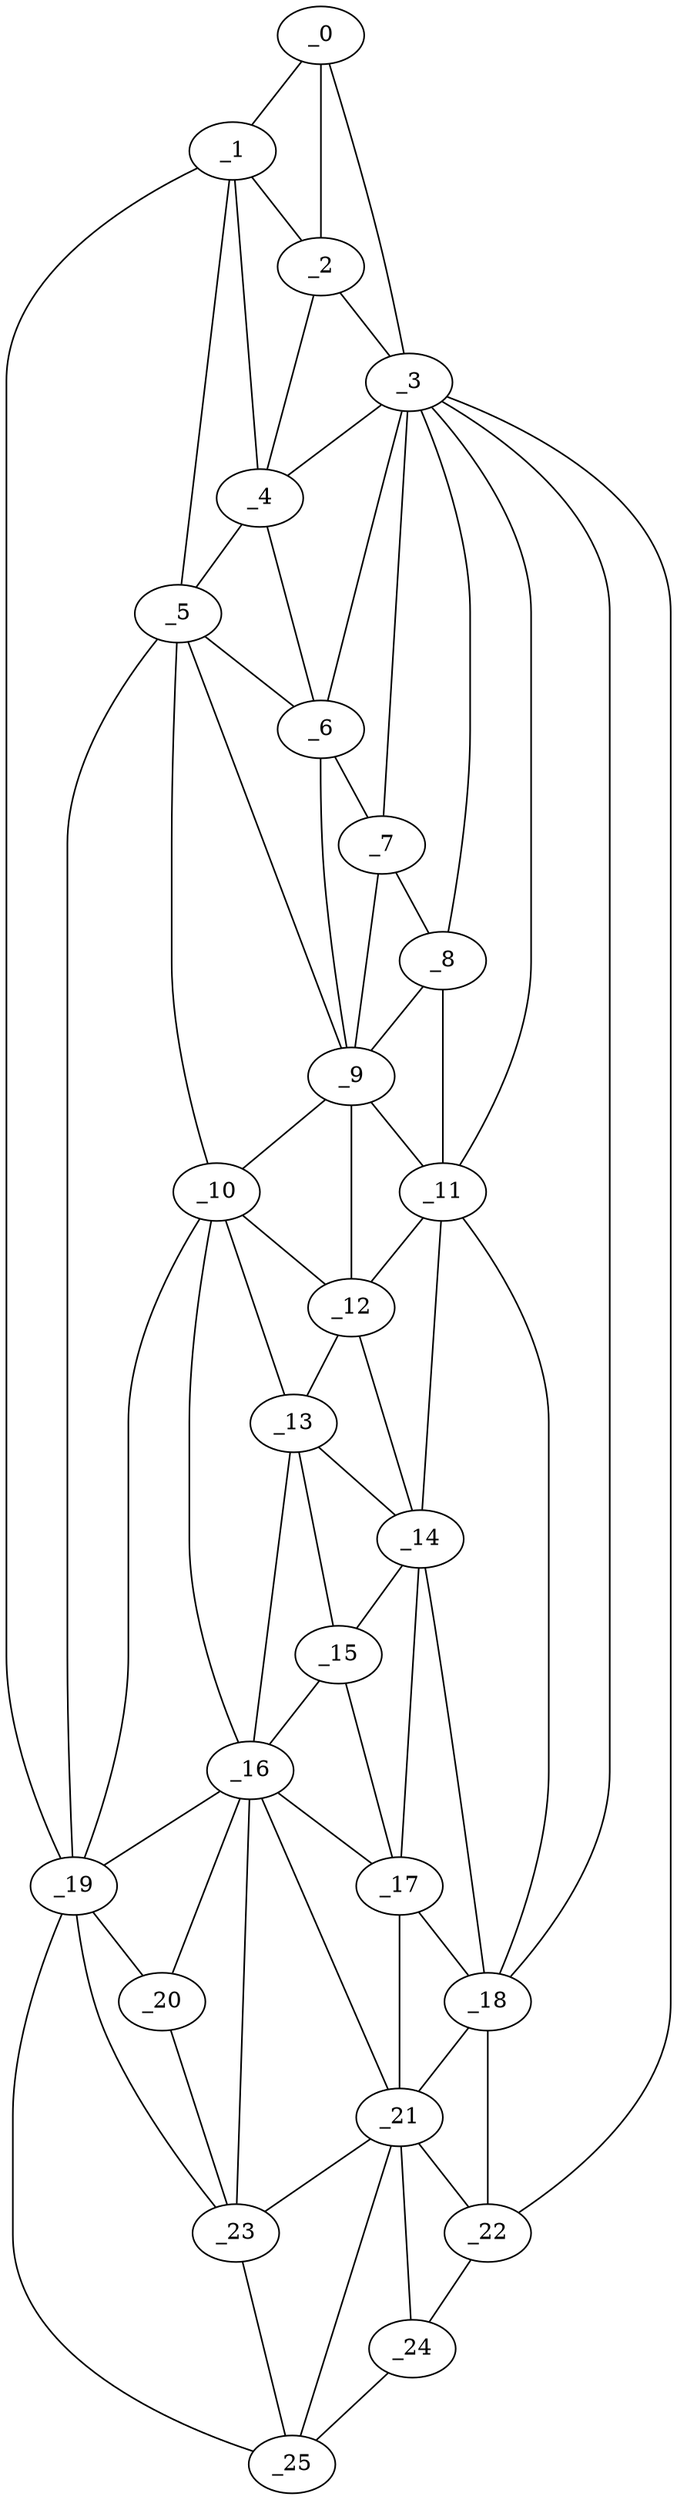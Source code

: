 graph "obj72__270.gxl" {
	_0	 [x=4,
		y=41];
	_1	 [x=17,
		y=63];
	_0 -- _1	 [valence=1];
	_2	 [x=18,
		y=40];
	_0 -- _2	 [valence=1];
	_3	 [x=23,
		y=27];
	_0 -- _3	 [valence=1];
	_1 -- _2	 [valence=2];
	_4	 [x=37,
		y=53];
	_1 -- _4	 [valence=1];
	_5	 [x=50,
		y=53];
	_1 -- _5	 [valence=1];
	_19	 [x=111,
		y=86];
	_1 -- _19	 [valence=1];
	_2 -- _3	 [valence=1];
	_2 -- _4	 [valence=2];
	_3 -- _4	 [valence=2];
	_6	 [x=51,
		y=44];
	_3 -- _6	 [valence=2];
	_7	 [x=53,
		y=33];
	_3 -- _7	 [valence=2];
	_8	 [x=59,
		y=30];
	_3 -- _8	 [valence=2];
	_11	 [x=71,
		y=29];
	_3 -- _11	 [valence=2];
	_18	 [x=95,
		y=29];
	_3 -- _18	 [valence=2];
	_22	 [x=116,
		y=29];
	_3 -- _22	 [valence=1];
	_4 -- _5	 [valence=2];
	_4 -- _6	 [valence=2];
	_5 -- _6	 [valence=2];
	_9	 [x=60,
		y=44];
	_5 -- _9	 [valence=2];
	_10	 [x=69,
		y=50];
	_5 -- _10	 [valence=1];
	_5 -- _19	 [valence=2];
	_6 -- _7	 [valence=1];
	_6 -- _9	 [valence=2];
	_7 -- _8	 [valence=1];
	_7 -- _9	 [valence=2];
	_8 -- _9	 [valence=2];
	_8 -- _11	 [valence=1];
	_9 -- _10	 [valence=1];
	_9 -- _11	 [valence=2];
	_12	 [x=75,
		y=34];
	_9 -- _12	 [valence=2];
	_10 -- _12	 [valence=1];
	_13	 [x=77,
		y=45];
	_10 -- _13	 [valence=2];
	_16	 [x=90,
		y=50];
	_10 -- _16	 [valence=1];
	_10 -- _19	 [valence=2];
	_11 -- _12	 [valence=2];
	_14	 [x=81,
		y=36];
	_11 -- _14	 [valence=1];
	_11 -- _18	 [valence=2];
	_12 -- _13	 [valence=2];
	_12 -- _14	 [valence=2];
	_13 -- _14	 [valence=1];
	_15	 [x=81,
		y=44];
	_13 -- _15	 [valence=2];
	_13 -- _16	 [valence=2];
	_14 -- _15	 [valence=2];
	_17	 [x=91,
		y=41];
	_14 -- _17	 [valence=2];
	_14 -- _18	 [valence=2];
	_15 -- _16	 [valence=2];
	_15 -- _17	 [valence=2];
	_16 -- _17	 [valence=2];
	_16 -- _19	 [valence=1];
	_20	 [x=112,
		y=74];
	_16 -- _20	 [valence=2];
	_21	 [x=114,
		y=40];
	_16 -- _21	 [valence=2];
	_23	 [x=116,
		y=63];
	_16 -- _23	 [valence=2];
	_17 -- _18	 [valence=2];
	_17 -- _21	 [valence=1];
	_18 -- _21	 [valence=2];
	_18 -- _22	 [valence=2];
	_19 -- _20	 [valence=1];
	_19 -- _23	 [valence=2];
	_25	 [x=126,
		y=50];
	_19 -- _25	 [valence=1];
	_20 -- _23	 [valence=2];
	_21 -- _22	 [valence=1];
	_21 -- _23	 [valence=1];
	_24	 [x=126,
		y=37];
	_21 -- _24	 [valence=2];
	_21 -- _25	 [valence=2];
	_22 -- _24	 [valence=1];
	_23 -- _25	 [valence=2];
	_24 -- _25	 [valence=1];
}

